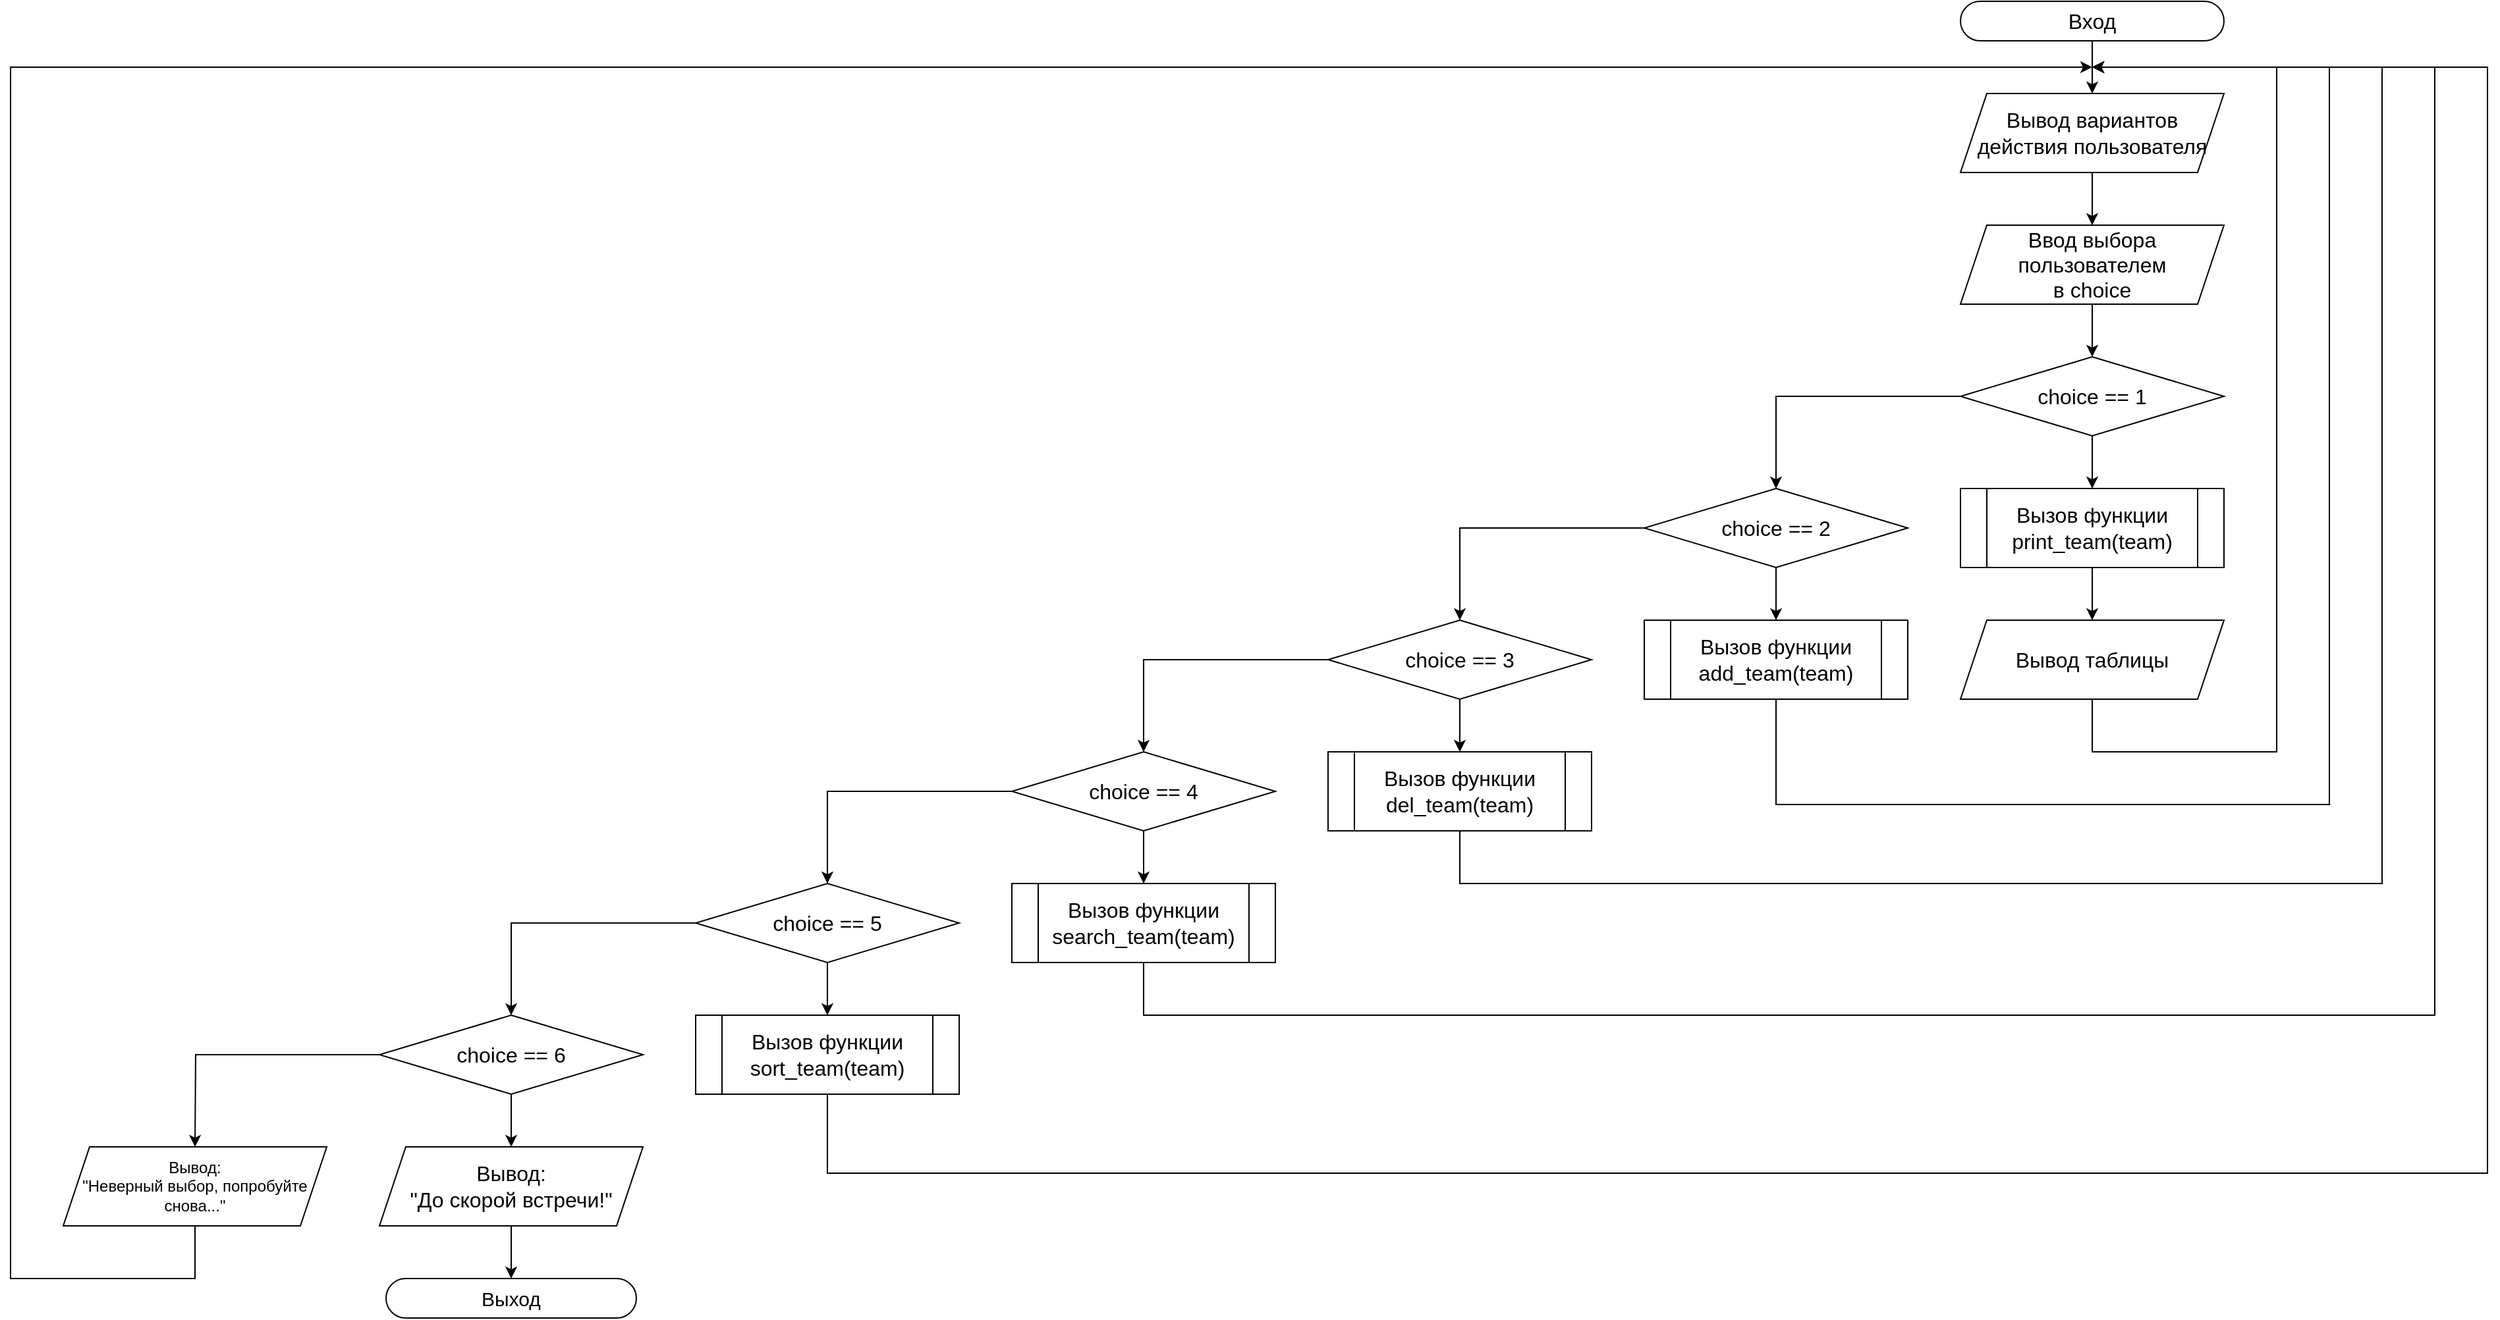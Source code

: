 <mxfile version="21.2.1" type="device">
  <diagram name="Страница 1" id="6tMGNJNM4NKZPwXtHnVI">
    <mxGraphModel dx="2905" dy="1700" grid="1" gridSize="10" guides="1" tooltips="1" connect="1" arrows="1" fold="1" page="1" pageScale="1" pageWidth="827" pageHeight="1169" math="0" shadow="0">
      <root>
        <mxCell id="0" />
        <mxCell id="1" parent="0" />
        <mxCell id="Q8PbNGjHBaHUHqc-n6fm-56" style="edgeStyle=orthogonalEdgeStyle;rounded=0;orthogonalLoop=1;jettySize=auto;html=1;fontSize=16;" parent="1" source="Q8PbNGjHBaHUHqc-n6fm-1" edge="1">
          <mxGeometry relative="1" as="geometry">
            <mxPoint x="200" y="140" as="targetPoint" />
          </mxGeometry>
        </mxCell>
        <mxCell id="Q8PbNGjHBaHUHqc-n6fm-1" value="Вход" style="rounded=1;whiteSpace=wrap;html=1;arcSize=50;fontSize=16;" parent="1" vertex="1">
          <mxGeometry x="100" y="70" width="200" height="30" as="geometry" />
        </mxCell>
        <mxCell id="Q8PbNGjHBaHUHqc-n6fm-44" style="edgeStyle=orthogonalEdgeStyle;rounded=0;orthogonalLoop=1;jettySize=auto;html=1;entryX=0.5;entryY=0;entryDx=0;entryDy=0;" parent="1" edge="1">
          <mxGeometry relative="1" as="geometry">
            <mxPoint x="200.0" y="260" as="sourcePoint" />
          </mxGeometry>
        </mxCell>
        <mxCell id="Q8PbNGjHBaHUHqc-n6fm-45" style="edgeStyle=orthogonalEdgeStyle;rounded=0;orthogonalLoop=1;jettySize=auto;html=1;entryX=0.5;entryY=0;entryDx=0;entryDy=0;" parent="1" edge="1">
          <mxGeometry relative="1" as="geometry">
            <mxPoint x="200.0" y="360" as="sourcePoint" />
          </mxGeometry>
        </mxCell>
        <mxCell id="Q8PbNGjHBaHUHqc-n6fm-53" style="edgeStyle=orthogonalEdgeStyle;rounded=0;orthogonalLoop=1;jettySize=auto;html=1;entryX=0.5;entryY=0;entryDx=0;entryDy=0;" parent="1" edge="1">
          <mxGeometry relative="1" as="geometry">
            <mxPoint x="200.0" y="460" as="sourcePoint" />
          </mxGeometry>
        </mxCell>
        <mxCell id="Q8PbNGjHBaHUHqc-n6fm-54" style="edgeStyle=orthogonalEdgeStyle;rounded=0;orthogonalLoop=1;jettySize=auto;html=1;" parent="1" edge="1">
          <mxGeometry relative="1" as="geometry">
            <mxPoint x="200.0" y="560" as="sourcePoint" />
          </mxGeometry>
        </mxCell>
        <mxCell id="Q8PbNGjHBaHUHqc-n6fm-50" style="edgeStyle=orthogonalEdgeStyle;rounded=0;orthogonalLoop=1;jettySize=auto;html=1;entryX=0.5;entryY=0;entryDx=0;entryDy=0;" parent="1" edge="1">
          <mxGeometry relative="1" as="geometry">
            <mxPoint x="200.0" y="660" as="sourcePoint" />
          </mxGeometry>
        </mxCell>
        <mxCell id="Q8PbNGjHBaHUHqc-n6fm-51" style="edgeStyle=orthogonalEdgeStyle;rounded=0;orthogonalLoop=1;jettySize=auto;html=1;entryX=0.5;entryY=0;entryDx=0;entryDy=0;" parent="1" edge="1">
          <mxGeometry relative="1" as="geometry">
            <mxPoint x="200.0" y="760" as="sourcePoint" />
          </mxGeometry>
        </mxCell>
        <mxCell id="Q8PbNGjHBaHUHqc-n6fm-52" style="edgeStyle=orthogonalEdgeStyle;rounded=0;orthogonalLoop=1;jettySize=auto;html=1;entryX=0;entryY=0.5;entryDx=0;entryDy=0;" parent="1" edge="1">
          <mxGeometry relative="1" as="geometry">
            <mxPoint x="100" y="630" as="targetPoint" />
            <Array as="points">
              <mxPoint x="200" y="880" />
              <mxPoint x="60" y="880" />
              <mxPoint x="60" y="630" />
            </Array>
          </mxGeometry>
        </mxCell>
        <mxCell id="Q8PbNGjHBaHUHqc-n6fm-101" style="edgeStyle=orthogonalEdgeStyle;rounded=0;orthogonalLoop=1;jettySize=auto;html=1;entryX=0.5;entryY=0;entryDx=0;entryDy=0;fontSize=15;" parent="1" target="Q8PbNGjHBaHUHqc-n6fm-100" edge="1">
          <mxGeometry relative="1" as="geometry">
            <mxPoint x="80" y="880" as="sourcePoint" />
          </mxGeometry>
        </mxCell>
        <mxCell id="Q8PbNGjHBaHUHqc-n6fm-117" style="edgeStyle=orthogonalEdgeStyle;rounded=0;orthogonalLoop=1;jettySize=auto;html=1;entryX=0.5;entryY=0;entryDx=0;entryDy=0;fontSize=15;" parent="1" target="Q8PbNGjHBaHUHqc-n6fm-35" edge="1">
          <mxGeometry relative="1" as="geometry">
            <Array as="points">
              <mxPoint x="260" y="650.0" />
              <mxPoint x="260" y="1511" />
            </Array>
            <mxPoint x="179.697" y="650.091" as="sourcePoint" />
          </mxGeometry>
        </mxCell>
        <mxCell id="Q8PbNGjHBaHUHqc-n6fm-116" style="edgeStyle=orthogonalEdgeStyle;rounded=0;orthogonalLoop=1;jettySize=auto;html=1;entryX=0;entryY=0.5;entryDx=0;entryDy=0;fontSize=15;" parent="1" source="Q8PbNGjHBaHUHqc-n6fm-114" edge="1">
          <mxGeometry relative="1" as="geometry">
            <Array as="points">
              <mxPoint x="80" y="1460" />
              <mxPoint x="-100" y="1460" />
              <mxPoint x="-100" y="650" />
            </Array>
            <mxPoint x="-20" y="650" as="targetPoint" />
          </mxGeometry>
        </mxCell>
        <mxCell id="wm96Qt1JqF1Xcq8qNvsb-77" style="edgeStyle=orthogonalEdgeStyle;rounded=0;orthogonalLoop=1;jettySize=auto;html=1;entryX=0.5;entryY=0;entryDx=0;entryDy=0;fontSize=16;" edge="1" parent="1" source="wm96Qt1JqF1Xcq8qNvsb-75" target="wm96Qt1JqF1Xcq8qNvsb-76">
          <mxGeometry relative="1" as="geometry" />
        </mxCell>
        <mxCell id="wm96Qt1JqF1Xcq8qNvsb-75" value="Вывод вариантов&lt;br style=&quot;font-size: 16px;&quot;&gt;действия пользователя" style="shape=parallelogram;perimeter=parallelogramPerimeter;whiteSpace=wrap;html=1;fixedSize=1;fontSize=16;" vertex="1" parent="1">
          <mxGeometry x="100" y="140" width="200" height="60" as="geometry" />
        </mxCell>
        <mxCell id="wm96Qt1JqF1Xcq8qNvsb-79" style="edgeStyle=orthogonalEdgeStyle;rounded=0;orthogonalLoop=1;jettySize=auto;html=1;entryX=0.5;entryY=0;entryDx=0;entryDy=0;fontSize=16;" edge="1" parent="1" source="wm96Qt1JqF1Xcq8qNvsb-76" target="wm96Qt1JqF1Xcq8qNvsb-78">
          <mxGeometry relative="1" as="geometry" />
        </mxCell>
        <mxCell id="wm96Qt1JqF1Xcq8qNvsb-76" value="Ввод выбора пользователем&lt;br style=&quot;font-size: 16px;&quot;&gt;в choice" style="shape=parallelogram;perimeter=parallelogramPerimeter;whiteSpace=wrap;html=1;fixedSize=1;fontSize=16;" vertex="1" parent="1">
          <mxGeometry x="100" y="240" width="200" height="60" as="geometry" />
        </mxCell>
        <mxCell id="wm96Qt1JqF1Xcq8qNvsb-82" style="edgeStyle=orthogonalEdgeStyle;rounded=0;orthogonalLoop=1;jettySize=auto;html=1;entryX=0.5;entryY=0;entryDx=0;entryDy=0;fontSize=16;" edge="1" parent="1" source="wm96Qt1JqF1Xcq8qNvsb-78" target="wm96Qt1JqF1Xcq8qNvsb-81">
          <mxGeometry relative="1" as="geometry" />
        </mxCell>
        <mxCell id="wm96Qt1JqF1Xcq8qNvsb-87" style="edgeStyle=orthogonalEdgeStyle;rounded=0;orthogonalLoop=1;jettySize=auto;html=1;entryX=0.5;entryY=0;entryDx=0;entryDy=0;fontSize=16;" edge="1" parent="1" source="wm96Qt1JqF1Xcq8qNvsb-78" target="wm96Qt1JqF1Xcq8qNvsb-85">
          <mxGeometry relative="1" as="geometry" />
        </mxCell>
        <mxCell id="wm96Qt1JqF1Xcq8qNvsb-78" value="choice == 1" style="rhombus;whiteSpace=wrap;html=1;fontSize=16;" vertex="1" parent="1">
          <mxGeometry x="100" y="340" width="200" height="60" as="geometry" />
        </mxCell>
        <mxCell id="wm96Qt1JqF1Xcq8qNvsb-111" style="edgeStyle=orthogonalEdgeStyle;rounded=0;orthogonalLoop=1;jettySize=auto;html=1;" edge="1" parent="1" source="wm96Qt1JqF1Xcq8qNvsb-80">
          <mxGeometry relative="1" as="geometry">
            <mxPoint x="200" y="120" as="targetPoint" />
            <Array as="points">
              <mxPoint x="200" y="640" />
              <mxPoint x="340" y="640" />
              <mxPoint x="340" y="120" />
            </Array>
          </mxGeometry>
        </mxCell>
        <mxCell id="wm96Qt1JqF1Xcq8qNvsb-80" value="Вывод таблицы" style="shape=parallelogram;perimeter=parallelogramPerimeter;whiteSpace=wrap;html=1;fixedSize=1;fontSize=16;" vertex="1" parent="1">
          <mxGeometry x="100" y="540" width="200" height="60" as="geometry" />
        </mxCell>
        <mxCell id="wm96Qt1JqF1Xcq8qNvsb-83" style="edgeStyle=orthogonalEdgeStyle;rounded=0;orthogonalLoop=1;jettySize=auto;html=1;entryX=0.5;entryY=0;entryDx=0;entryDy=0;fontSize=16;" edge="1" parent="1" source="wm96Qt1JqF1Xcq8qNvsb-81" target="wm96Qt1JqF1Xcq8qNvsb-80">
          <mxGeometry relative="1" as="geometry" />
        </mxCell>
        <mxCell id="wm96Qt1JqF1Xcq8qNvsb-81" value="Вызов функции &lt;br style=&quot;font-size: 16px;&quot;&gt;print_team(team)" style="shape=process;whiteSpace=wrap;html=1;backgroundOutline=1;fontSize=16;" vertex="1" parent="1">
          <mxGeometry x="100" y="440" width="200" height="60" as="geometry" />
        </mxCell>
        <mxCell id="wm96Qt1JqF1Xcq8qNvsb-84" style="edgeStyle=orthogonalEdgeStyle;rounded=0;orthogonalLoop=1;jettySize=auto;html=1;entryX=0.5;entryY=0;entryDx=0;entryDy=0;fontSize=16;" edge="1" source="wm96Qt1JqF1Xcq8qNvsb-85" target="wm96Qt1JqF1Xcq8qNvsb-86" parent="1">
          <mxGeometry relative="1" as="geometry" />
        </mxCell>
        <mxCell id="wm96Qt1JqF1Xcq8qNvsb-91" style="edgeStyle=orthogonalEdgeStyle;rounded=0;orthogonalLoop=1;jettySize=auto;html=1;entryX=0.5;entryY=0;entryDx=0;entryDy=0;fontSize=16;" edge="1" parent="1" source="wm96Qt1JqF1Xcq8qNvsb-85" target="wm96Qt1JqF1Xcq8qNvsb-89">
          <mxGeometry relative="1" as="geometry" />
        </mxCell>
        <mxCell id="wm96Qt1JqF1Xcq8qNvsb-85" value="choice == 2" style="rhombus;whiteSpace=wrap;html=1;fontSize=16;" vertex="1" parent="1">
          <mxGeometry x="-140" y="440" width="200" height="60" as="geometry" />
        </mxCell>
        <mxCell id="wm96Qt1JqF1Xcq8qNvsb-112" style="edgeStyle=orthogonalEdgeStyle;rounded=0;orthogonalLoop=1;jettySize=auto;html=1;" edge="1" parent="1" source="wm96Qt1JqF1Xcq8qNvsb-86">
          <mxGeometry relative="1" as="geometry">
            <mxPoint x="200" y="120" as="targetPoint" />
            <Array as="points">
              <mxPoint x="-40" y="680" />
              <mxPoint x="380" y="680" />
              <mxPoint x="380" y="120" />
            </Array>
          </mxGeometry>
        </mxCell>
        <mxCell id="wm96Qt1JqF1Xcq8qNvsb-86" value="Вызов функции &lt;br style=&quot;font-size: 16px;&quot;&gt;add_team(team)" style="shape=process;whiteSpace=wrap;html=1;backgroundOutline=1;fontSize=16;" vertex="1" parent="1">
          <mxGeometry x="-140" y="540" width="200" height="60" as="geometry" />
        </mxCell>
        <mxCell id="wm96Qt1JqF1Xcq8qNvsb-88" style="edgeStyle=orthogonalEdgeStyle;rounded=0;orthogonalLoop=1;jettySize=auto;html=1;entryX=0.5;entryY=0;entryDx=0;entryDy=0;fontSize=16;" edge="1" source="wm96Qt1JqF1Xcq8qNvsb-89" target="wm96Qt1JqF1Xcq8qNvsb-90" parent="1">
          <mxGeometry relative="1" as="geometry" />
        </mxCell>
        <mxCell id="wm96Qt1JqF1Xcq8qNvsb-95" style="edgeStyle=orthogonalEdgeStyle;rounded=0;orthogonalLoop=1;jettySize=auto;html=1;entryX=0.5;entryY=0;entryDx=0;entryDy=0;fontSize=16;" edge="1" parent="1" source="wm96Qt1JqF1Xcq8qNvsb-89" target="wm96Qt1JqF1Xcq8qNvsb-93">
          <mxGeometry relative="1" as="geometry" />
        </mxCell>
        <mxCell id="wm96Qt1JqF1Xcq8qNvsb-89" value="choice == 3" style="rhombus;whiteSpace=wrap;html=1;fontSize=16;" vertex="1" parent="1">
          <mxGeometry x="-380" y="540" width="200" height="60" as="geometry" />
        </mxCell>
        <mxCell id="wm96Qt1JqF1Xcq8qNvsb-113" style="edgeStyle=orthogonalEdgeStyle;rounded=0;orthogonalLoop=1;jettySize=auto;html=1;" edge="1" parent="1" source="wm96Qt1JqF1Xcq8qNvsb-90">
          <mxGeometry relative="1" as="geometry">
            <mxPoint x="200" y="120" as="targetPoint" />
            <Array as="points">
              <mxPoint x="-280" y="740" />
              <mxPoint x="420" y="740" />
              <mxPoint x="420" y="120" />
            </Array>
          </mxGeometry>
        </mxCell>
        <mxCell id="wm96Qt1JqF1Xcq8qNvsb-90" value="Вызов функции &lt;br style=&quot;font-size: 16px;&quot;&gt;del_team(team)" style="shape=process;whiteSpace=wrap;html=1;backgroundOutline=1;fontSize=16;" vertex="1" parent="1">
          <mxGeometry x="-380" y="640" width="200" height="60" as="geometry" />
        </mxCell>
        <mxCell id="wm96Qt1JqF1Xcq8qNvsb-92" style="edgeStyle=orthogonalEdgeStyle;rounded=0;orthogonalLoop=1;jettySize=auto;html=1;entryX=0.5;entryY=0;entryDx=0;entryDy=0;fontSize=16;" edge="1" source="wm96Qt1JqF1Xcq8qNvsb-93" target="wm96Qt1JqF1Xcq8qNvsb-94" parent="1">
          <mxGeometry relative="1" as="geometry" />
        </mxCell>
        <mxCell id="wm96Qt1JqF1Xcq8qNvsb-99" style="edgeStyle=orthogonalEdgeStyle;rounded=0;orthogonalLoop=1;jettySize=auto;html=1;entryX=0.5;entryY=0;entryDx=0;entryDy=0;fontSize=16;" edge="1" parent="1" source="wm96Qt1JqF1Xcq8qNvsb-93" target="wm96Qt1JqF1Xcq8qNvsb-97">
          <mxGeometry relative="1" as="geometry" />
        </mxCell>
        <mxCell id="wm96Qt1JqF1Xcq8qNvsb-93" value="choice == 4" style="rhombus;whiteSpace=wrap;html=1;fontSize=16;" vertex="1" parent="1">
          <mxGeometry x="-620" y="640" width="200" height="60" as="geometry" />
        </mxCell>
        <mxCell id="wm96Qt1JqF1Xcq8qNvsb-114" style="edgeStyle=orthogonalEdgeStyle;rounded=0;orthogonalLoop=1;jettySize=auto;html=1;" edge="1" parent="1" source="wm96Qt1JqF1Xcq8qNvsb-94">
          <mxGeometry relative="1" as="geometry">
            <mxPoint x="200" y="120" as="targetPoint" />
            <Array as="points">
              <mxPoint x="-520" y="840" />
              <mxPoint x="460" y="840" />
              <mxPoint x="460" y="120" />
            </Array>
          </mxGeometry>
        </mxCell>
        <mxCell id="wm96Qt1JqF1Xcq8qNvsb-94" value="Вызов функции &lt;br style=&quot;font-size: 16px;&quot;&gt;search_team(team)" style="shape=process;whiteSpace=wrap;html=1;backgroundOutline=1;fontSize=16;" vertex="1" parent="1">
          <mxGeometry x="-620" y="740" width="200" height="60" as="geometry" />
        </mxCell>
        <mxCell id="wm96Qt1JqF1Xcq8qNvsb-96" style="edgeStyle=orthogonalEdgeStyle;rounded=0;orthogonalLoop=1;jettySize=auto;html=1;entryX=0.5;entryY=0;entryDx=0;entryDy=0;fontSize=16;" edge="1" source="wm96Qt1JqF1Xcq8qNvsb-97" target="wm96Qt1JqF1Xcq8qNvsb-98" parent="1">
          <mxGeometry relative="1" as="geometry" />
        </mxCell>
        <mxCell id="wm96Qt1JqF1Xcq8qNvsb-104" style="edgeStyle=orthogonalEdgeStyle;rounded=0;orthogonalLoop=1;jettySize=auto;html=1;entryX=0.5;entryY=0;entryDx=0;entryDy=0;fontSize=16;" edge="1" parent="1" source="wm96Qt1JqF1Xcq8qNvsb-97" target="wm96Qt1JqF1Xcq8qNvsb-100">
          <mxGeometry relative="1" as="geometry" />
        </mxCell>
        <mxCell id="wm96Qt1JqF1Xcq8qNvsb-97" value="choice == 5" style="rhombus;whiteSpace=wrap;html=1;fontSize=16;" vertex="1" parent="1">
          <mxGeometry x="-860" y="740" width="200" height="60" as="geometry" />
        </mxCell>
        <mxCell id="wm96Qt1JqF1Xcq8qNvsb-115" style="edgeStyle=orthogonalEdgeStyle;rounded=0;orthogonalLoop=1;jettySize=auto;html=1;" edge="1" parent="1" source="wm96Qt1JqF1Xcq8qNvsb-98">
          <mxGeometry relative="1" as="geometry">
            <mxPoint x="200" y="120" as="targetPoint" />
            <Array as="points">
              <mxPoint x="-760" y="960" />
              <mxPoint x="500" y="960" />
              <mxPoint x="500" y="120" />
            </Array>
          </mxGeometry>
        </mxCell>
        <mxCell id="wm96Qt1JqF1Xcq8qNvsb-98" value="Вызов функции &lt;br style=&quot;font-size: 16px;&quot;&gt;sort_team(team)" style="shape=process;whiteSpace=wrap;html=1;backgroundOutline=1;fontSize=16;" vertex="1" parent="1">
          <mxGeometry x="-860" y="840" width="200" height="60" as="geometry" />
        </mxCell>
        <mxCell id="wm96Qt1JqF1Xcq8qNvsb-108" style="edgeStyle=orthogonalEdgeStyle;rounded=0;orthogonalLoop=1;jettySize=auto;html=1;entryX=0.5;entryY=0;entryDx=0;entryDy=0;fontSize=16;" edge="1" parent="1" source="wm96Qt1JqF1Xcq8qNvsb-100">
          <mxGeometry relative="1" as="geometry">
            <mxPoint x="-1240" y="940" as="targetPoint" />
          </mxGeometry>
        </mxCell>
        <mxCell id="wm96Qt1JqF1Xcq8qNvsb-100" value="choice == 6" style="rhombus;whiteSpace=wrap;html=1;fontSize=16;" vertex="1" parent="1">
          <mxGeometry x="-1100" y="840" width="200" height="60" as="geometry" />
        </mxCell>
        <mxCell id="wm96Qt1JqF1Xcq8qNvsb-102" style="edgeStyle=orthogonalEdgeStyle;rounded=0;orthogonalLoop=1;jettySize=auto;html=1;entryX=0.5;entryY=0;entryDx=0;entryDy=0;fontSize=16;" edge="1" source="wm96Qt1JqF1Xcq8qNvsb-100" parent="1">
          <mxGeometry relative="1" as="geometry">
            <mxPoint x="-1000" y="940" as="targetPoint" />
          </mxGeometry>
        </mxCell>
        <mxCell id="wm96Qt1JqF1Xcq8qNvsb-117" style="edgeStyle=orthogonalEdgeStyle;rounded=0;orthogonalLoop=1;jettySize=auto;html=1;entryX=0.5;entryY=0;entryDx=0;entryDy=0;" edge="1" parent="1" source="wm96Qt1JqF1Xcq8qNvsb-103" target="wm96Qt1JqF1Xcq8qNvsb-116">
          <mxGeometry relative="1" as="geometry" />
        </mxCell>
        <mxCell id="wm96Qt1JqF1Xcq8qNvsb-103" value="Вывод:&lt;br style=&quot;font-size: 16px;&quot;&gt;&quot;До скорой встречи!&quot;" style="shape=parallelogram;perimeter=parallelogramPerimeter;whiteSpace=wrap;html=1;fixedSize=1;fontSize=16;" vertex="1" parent="1">
          <mxGeometry x="-1100" y="940" width="200" height="60" as="geometry" />
        </mxCell>
        <mxCell id="wm96Qt1JqF1Xcq8qNvsb-109" style="edgeStyle=orthogonalEdgeStyle;rounded=0;orthogonalLoop=1;jettySize=auto;html=1;fontSize=16;" edge="1" parent="1" source="wm96Qt1JqF1Xcq8qNvsb-107">
          <mxGeometry relative="1" as="geometry">
            <mxPoint x="200" y="120" as="targetPoint" />
            <Array as="points">
              <mxPoint x="-1240" y="1040" />
              <mxPoint x="-1380" y="1040" />
              <mxPoint x="-1380" y="120" />
            </Array>
          </mxGeometry>
        </mxCell>
        <mxCell id="wm96Qt1JqF1Xcq8qNvsb-107" value="Вывод:&lt;br style=&quot;font-size: 12px;&quot;&gt;&quot;Неверный выбор, попробуйте&lt;br style=&quot;font-size: 12px;&quot;&gt;снова...&quot;" style="shape=parallelogram;perimeter=parallelogramPerimeter;whiteSpace=wrap;html=1;fixedSize=1;fontSize=12;" vertex="1" parent="1">
          <mxGeometry x="-1340" y="940" width="200" height="60" as="geometry" />
        </mxCell>
        <mxCell id="wm96Qt1JqF1Xcq8qNvsb-116" value="Выход" style="rounded=1;whiteSpace=wrap;html=1;arcSize=50;fontSize=15;" vertex="1" parent="1">
          <mxGeometry x="-1095" y="1040" width="190" height="30" as="geometry" />
        </mxCell>
      </root>
    </mxGraphModel>
  </diagram>
</mxfile>
